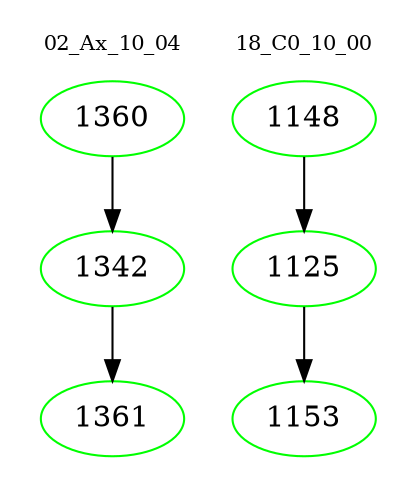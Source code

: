 digraph{
subgraph cluster_0 {
color = white
label = "02_Ax_10_04";
fontsize=10;
T0_1360 [label="1360", color="green"]
T0_1360 -> T0_1342 [color="black"]
T0_1342 [label="1342", color="green"]
T0_1342 -> T0_1361 [color="black"]
T0_1361 [label="1361", color="green"]
}
subgraph cluster_1 {
color = white
label = "18_C0_10_00";
fontsize=10;
T1_1148 [label="1148", color="green"]
T1_1148 -> T1_1125 [color="black"]
T1_1125 [label="1125", color="green"]
T1_1125 -> T1_1153 [color="black"]
T1_1153 [label="1153", color="green"]
}
}
